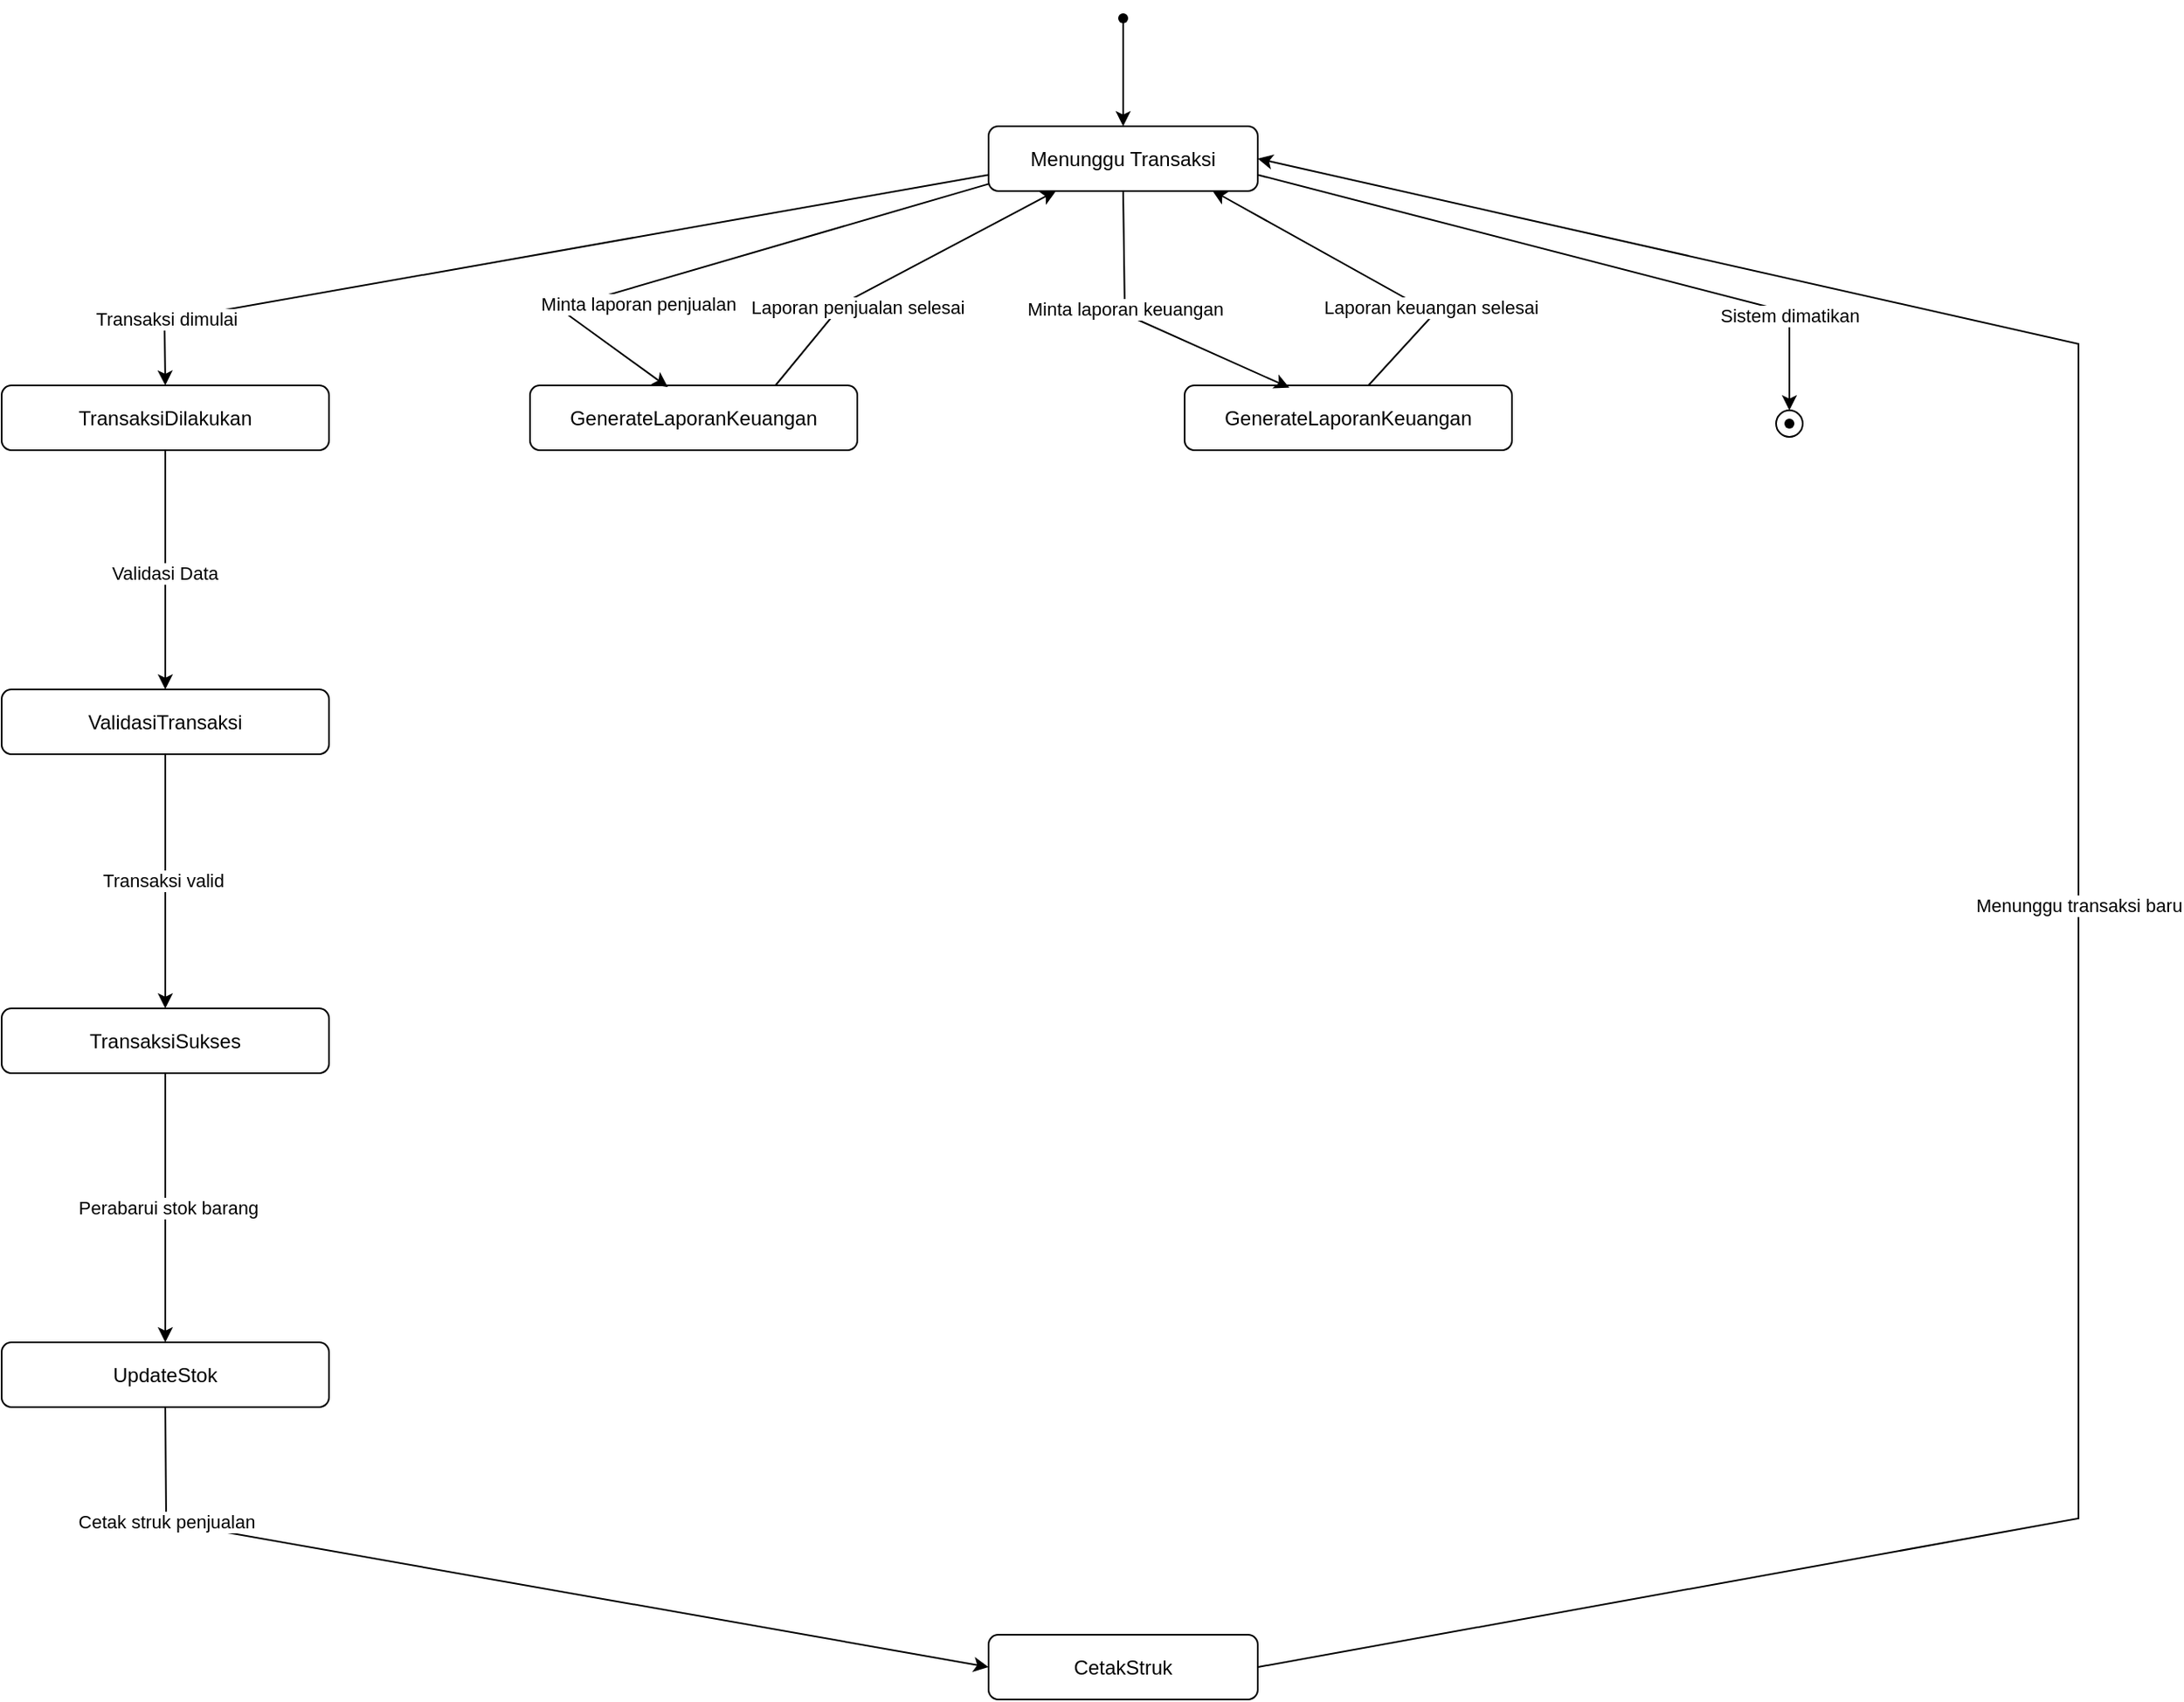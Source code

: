 <mxfile version="24.7.16">
  <diagram name="Page-1" id="Bgy1qjXCgIuyIe7ljCAq">
    <mxGraphModel grid="0" page="0" gridSize="10" guides="1" tooltips="1" connect="1" arrows="1" fold="1" pageScale="1" pageWidth="850" pageHeight="1100" math="0" shadow="0">
      <root>
        <mxCell id="0" />
        <mxCell id="1" parent="0" />
        <mxCell id="Oh6UbG2xffA5wc1852y8-1" value="Menunggu Transaksi" style="rounded=1;whiteSpace=wrap;html=1;" vertex="1" parent="1">
          <mxGeometry x="168" y="39" width="162" height="39" as="geometry" />
        </mxCell>
        <mxCell id="Oh6UbG2xffA5wc1852y8-2" value="GenerateLaporanKeuangan" style="rounded=1;whiteSpace=wrap;html=1;" vertex="1" parent="1">
          <mxGeometry x="286" y="195" width="197" height="39" as="geometry" />
        </mxCell>
        <mxCell id="Oh6UbG2xffA5wc1852y8-4" value="GenerateLaporanKeuangan" style="rounded=1;whiteSpace=wrap;html=1;" vertex="1" parent="1">
          <mxGeometry x="-108" y="195" width="197" height="39" as="geometry" />
        </mxCell>
        <mxCell id="Oh6UbG2xffA5wc1852y8-5" value="" style="endArrow=classic;html=1;rounded=0;entryX=0.25;entryY=1;entryDx=0;entryDy=0;exitX=0.75;exitY=0;exitDx=0;exitDy=0;" edge="1" parent="1" source="Oh6UbG2xffA5wc1852y8-4" target="Oh6UbG2xffA5wc1852y8-1">
          <mxGeometry width="50" height="50" relative="1" as="geometry">
            <mxPoint x="210" y="231" as="sourcePoint" />
            <mxPoint x="260" y="181" as="targetPoint" />
            <Array as="points">
              <mxPoint x="80" y="146" />
            </Array>
          </mxGeometry>
        </mxCell>
        <mxCell id="Oh6UbG2xffA5wc1852y8-8" value="Laporan penjualan selesai" style="edgeLabel;html=1;align=center;verticalAlign=middle;resizable=0;points=[];" connectable="0" vertex="1" parent="Oh6UbG2xffA5wc1852y8-5">
          <mxGeometry x="0.015" y="1" relative="1" as="geometry">
            <mxPoint x="-28" y="23" as="offset" />
          </mxGeometry>
        </mxCell>
        <mxCell id="Oh6UbG2xffA5wc1852y8-9" value="" style="endArrow=classic;html=1;rounded=0;entryX=0.32;entryY=0.034;entryDx=0;entryDy=0;entryPerimeter=0;exitX=0.5;exitY=1;exitDx=0;exitDy=0;" edge="1" parent="1" source="Oh6UbG2xffA5wc1852y8-1" target="Oh6UbG2xffA5wc1852y8-2">
          <mxGeometry width="50" height="50" relative="1" as="geometry">
            <mxPoint x="294" y="152" as="sourcePoint" />
            <mxPoint x="344" y="102" as="targetPoint" />
            <Array as="points">
              <mxPoint x="250" y="152" />
            </Array>
          </mxGeometry>
        </mxCell>
        <mxCell id="Oh6UbG2xffA5wc1852y8-10" value="Minta laporan keuangan" style="edgeLabel;html=1;align=center;verticalAlign=middle;resizable=0;points=[];" connectable="0" vertex="1" parent="Oh6UbG2xffA5wc1852y8-9">
          <mxGeometry x="-0.065" y="1" relative="1" as="geometry">
            <mxPoint x="-11" y="-7" as="offset" />
          </mxGeometry>
        </mxCell>
        <mxCell id="Oh6UbG2xffA5wc1852y8-12" value="" style="endArrow=classic;html=1;rounded=0;exitX=0.561;exitY=0.003;exitDx=0;exitDy=0;exitPerimeter=0;entryX=0.831;entryY=0.991;entryDx=0;entryDy=0;entryPerimeter=0;" edge="1" parent="1" source="Oh6UbG2xffA5wc1852y8-2" target="Oh6UbG2xffA5wc1852y8-1">
          <mxGeometry width="50" height="50" relative="1" as="geometry">
            <mxPoint x="339" y="132" as="sourcePoint" />
            <mxPoint x="303" y="80" as="targetPoint" />
            <Array as="points">
              <mxPoint x="436" y="152" />
            </Array>
          </mxGeometry>
        </mxCell>
        <mxCell id="Oh6UbG2xffA5wc1852y8-13" value="Laporan keuangan selesai" style="edgeLabel;html=1;align=center;verticalAlign=middle;resizable=0;points=[];" connectable="0" vertex="1" parent="Oh6UbG2xffA5wc1852y8-12">
          <mxGeometry x="0.453" y="-1" relative="1" as="geometry">
            <mxPoint x="80" y="43" as="offset" />
          </mxGeometry>
        </mxCell>
        <mxCell id="Oh6UbG2xffA5wc1852y8-14" value="" style="endArrow=classic;html=1;rounded=0;entryX=0.421;entryY=0.027;entryDx=0;entryDy=0;entryPerimeter=0;exitX=0.001;exitY=0.889;exitDx=0;exitDy=0;exitPerimeter=0;" edge="1" parent="1" source="Oh6UbG2xffA5wc1852y8-1" target="Oh6UbG2xffA5wc1852y8-4">
          <mxGeometry width="50" height="50" relative="1" as="geometry">
            <mxPoint x="39" y="142" as="sourcePoint" />
            <mxPoint x="89" y="92" as="targetPoint" />
            <Array as="points">
              <mxPoint x="-90" y="149" />
            </Array>
          </mxGeometry>
        </mxCell>
        <mxCell id="Oh6UbG2xffA5wc1852y8-15" value="Minta laporan penjualan" style="edgeLabel;html=1;align=center;verticalAlign=middle;resizable=0;points=[];" connectable="0" vertex="1" parent="Oh6UbG2xffA5wc1852y8-14">
          <mxGeometry x="0.322" y="1" relative="1" as="geometry">
            <mxPoint x="10" y="6" as="offset" />
          </mxGeometry>
        </mxCell>
        <mxCell id="Oh6UbG2xffA5wc1852y8-16" value="TransaksiDilakukan" style="rounded=1;whiteSpace=wrap;html=1;" vertex="1" parent="1">
          <mxGeometry x="-426" y="195" width="197" height="39" as="geometry" />
        </mxCell>
        <mxCell id="Oh6UbG2xffA5wc1852y8-17" value="ValidasiTransaksi" style="rounded=1;whiteSpace=wrap;html=1;" vertex="1" parent="1">
          <mxGeometry x="-426" y="378" width="197" height="39" as="geometry" />
        </mxCell>
        <mxCell id="Oh6UbG2xffA5wc1852y8-18" value="TransaksiSukses" style="rounded=1;whiteSpace=wrap;html=1;" vertex="1" parent="1">
          <mxGeometry x="-426" y="570" width="197" height="39" as="geometry" />
        </mxCell>
        <mxCell id="Oh6UbG2xffA5wc1852y8-19" value="UpdateStok" style="rounded=1;whiteSpace=wrap;html=1;" vertex="1" parent="1">
          <mxGeometry x="-426" y="771" width="197" height="39" as="geometry" />
        </mxCell>
        <mxCell id="Oh6UbG2xffA5wc1852y8-20" value="" style="endArrow=classic;html=1;rounded=0;exitX=0.5;exitY=1;exitDx=0;exitDy=0;entryX=0.5;entryY=0;entryDx=0;entryDy=0;" edge="1" parent="1" source="Oh6UbG2xffA5wc1852y8-17" target="Oh6UbG2xffA5wc1852y8-18">
          <mxGeometry width="50" height="50" relative="1" as="geometry">
            <mxPoint x="-359" y="544" as="sourcePoint" />
            <mxPoint x="-309" y="494" as="targetPoint" />
          </mxGeometry>
        </mxCell>
        <mxCell id="Oh6UbG2xffA5wc1852y8-26" value="Transaksi valid" style="edgeLabel;html=1;align=center;verticalAlign=middle;resizable=0;points=[];" connectable="0" vertex="1" parent="Oh6UbG2xffA5wc1852y8-20">
          <mxGeometry x="-0.006" y="-2" relative="1" as="geometry">
            <mxPoint as="offset" />
          </mxGeometry>
        </mxCell>
        <mxCell id="Oh6UbG2xffA5wc1852y8-21" value="" style="endArrow=classic;html=1;rounded=0;entryX=0.5;entryY=0;entryDx=0;entryDy=0;exitX=0.5;exitY=1;exitDx=0;exitDy=0;" edge="1" parent="1" source="Oh6UbG2xffA5wc1852y8-16" target="Oh6UbG2xffA5wc1852y8-17">
          <mxGeometry width="50" height="50" relative="1" as="geometry">
            <mxPoint x="-359" y="479" as="sourcePoint" />
            <mxPoint x="-309" y="429" as="targetPoint" />
          </mxGeometry>
        </mxCell>
        <mxCell id="Oh6UbG2xffA5wc1852y8-25" value="Validasi Data" style="edgeLabel;html=1;align=center;verticalAlign=middle;resizable=0;points=[];" connectable="0" vertex="1" parent="Oh6UbG2xffA5wc1852y8-21">
          <mxGeometry x="0.028" y="-1" relative="1" as="geometry">
            <mxPoint as="offset" />
          </mxGeometry>
        </mxCell>
        <mxCell id="Oh6UbG2xffA5wc1852y8-22" value="" style="endArrow=classic;html=1;rounded=0;entryX=0.5;entryY=0;entryDx=0;entryDy=0;exitX=0.5;exitY=1;exitDx=0;exitDy=0;" edge="1" parent="1" source="Oh6UbG2xffA5wc1852y8-18" target="Oh6UbG2xffA5wc1852y8-19">
          <mxGeometry width="50" height="50" relative="1" as="geometry">
            <mxPoint x="-359" y="616" as="sourcePoint" />
            <mxPoint x="-309" y="566" as="targetPoint" />
          </mxGeometry>
        </mxCell>
        <mxCell id="Oh6UbG2xffA5wc1852y8-27" value="Perabarui stok barang" style="edgeLabel;html=1;align=center;verticalAlign=middle;resizable=0;points=[];" connectable="0" vertex="1" parent="Oh6UbG2xffA5wc1852y8-22">
          <mxGeometry x="-0.002" y="1" relative="1" as="geometry">
            <mxPoint as="offset" />
          </mxGeometry>
        </mxCell>
        <mxCell id="Oh6UbG2xffA5wc1852y8-23" value="" style="endArrow=classic;html=1;rounded=0;entryX=0.5;entryY=0;entryDx=0;entryDy=0;exitX=0;exitY=0.75;exitDx=0;exitDy=0;" edge="1" parent="1" source="Oh6UbG2xffA5wc1852y8-1" target="Oh6UbG2xffA5wc1852y8-16">
          <mxGeometry width="50" height="50" relative="1" as="geometry">
            <mxPoint x="-72" y="297" as="sourcePoint" />
            <mxPoint x="-22" y="247" as="targetPoint" />
            <Array as="points">
              <mxPoint x="-328" y="156" />
            </Array>
          </mxGeometry>
        </mxCell>
        <mxCell id="Oh6UbG2xffA5wc1852y8-24" value="Transaksi dimulai" style="edgeLabel;html=1;align=center;verticalAlign=middle;resizable=0;points=[];" connectable="0" vertex="1" parent="Oh6UbG2xffA5wc1852y8-23">
          <mxGeometry x="0.692" relative="1" as="geometry">
            <mxPoint x="-43" y="7" as="offset" />
          </mxGeometry>
        </mxCell>
        <mxCell id="Oh6UbG2xffA5wc1852y8-28" value="" style="endArrow=classic;html=1;rounded=0;exitX=1;exitY=0.75;exitDx=0;exitDy=0;" edge="1" parent="1" source="Oh6UbG2xffA5wc1852y8-1">
          <mxGeometry width="50" height="50" relative="1" as="geometry">
            <mxPoint x="432" y="246" as="sourcePoint" />
            <mxPoint x="650" y="210" as="targetPoint" />
            <Array as="points">
              <mxPoint x="650" y="151" />
            </Array>
          </mxGeometry>
        </mxCell>
        <mxCell id="Oh6UbG2xffA5wc1852y8-33" value="Sistem dimatikan" style="edgeLabel;html=1;align=center;verticalAlign=middle;resizable=0;points=[];" connectable="0" vertex="1" parent="Oh6UbG2xffA5wc1852y8-28">
          <mxGeometry x="0.489" y="4" relative="1" as="geometry">
            <mxPoint x="38" y="16" as="offset" />
          </mxGeometry>
        </mxCell>
        <mxCell id="Oh6UbG2xffA5wc1852y8-31" value="" style="ellipse;whiteSpace=wrap;html=1;aspect=fixed;" vertex="1" parent="1">
          <mxGeometry x="642" y="210" width="16" height="16" as="geometry" />
        </mxCell>
        <mxCell id="Oh6UbG2xffA5wc1852y8-32" value="" style="shape=waypoint;sketch=0;fillStyle=solid;size=6;pointerEvents=1;points=[];fillColor=none;resizable=0;rotatable=0;perimeter=centerPerimeter;snapToPoint=1;" vertex="1" parent="1">
          <mxGeometry x="640" y="208" width="20" height="20" as="geometry" />
        </mxCell>
        <mxCell id="Oh6UbG2xffA5wc1852y8-34" value="CetakStruk" style="rounded=1;whiteSpace=wrap;html=1;" vertex="1" parent="1">
          <mxGeometry x="168" y="947" width="162" height="39" as="geometry" />
        </mxCell>
        <mxCell id="Oh6UbG2xffA5wc1852y8-35" value="" style="endArrow=classic;html=1;rounded=0;exitX=0.5;exitY=1;exitDx=0;exitDy=0;entryX=0;entryY=0.5;entryDx=0;entryDy=0;" edge="1" parent="1" source="Oh6UbG2xffA5wc1852y8-19" target="Oh6UbG2xffA5wc1852y8-34">
          <mxGeometry width="50" height="50" relative="1" as="geometry">
            <mxPoint x="185" y="594" as="sourcePoint" />
            <mxPoint x="235" y="544" as="targetPoint" />
            <Array as="points">
              <mxPoint x="-327" y="879" />
            </Array>
          </mxGeometry>
        </mxCell>
        <mxCell id="Oh6UbG2xffA5wc1852y8-36" value="Cetak struk penjualan" style="edgeLabel;html=1;align=center;verticalAlign=middle;resizable=0;points=[];" connectable="0" vertex="1" parent="Oh6UbG2xffA5wc1852y8-35">
          <mxGeometry x="-0.607" y="2" relative="1" as="geometry">
            <mxPoint x="-43" y="-6" as="offset" />
          </mxGeometry>
        </mxCell>
        <mxCell id="Oh6UbG2xffA5wc1852y8-39" value="" style="endArrow=classic;html=1;rounded=0;entryX=1;entryY=0.5;entryDx=0;entryDy=0;exitX=1;exitY=0.5;exitDx=0;exitDy=0;" edge="1" parent="1" source="Oh6UbG2xffA5wc1852y8-34" target="Oh6UbG2xffA5wc1852y8-1">
          <mxGeometry width="50" height="50" relative="1" as="geometry">
            <mxPoint x="330" y="996" as="sourcePoint" />
            <mxPoint x="330" y="88.0" as="targetPoint" />
            <Array as="points">
              <mxPoint x="824" y="877" />
              <mxPoint x="824" y="536" />
              <mxPoint x="824" y="170" />
            </Array>
          </mxGeometry>
        </mxCell>
        <mxCell id="Oh6UbG2xffA5wc1852y8-40" value="Menunggu transaksi baru" style="edgeLabel;html=1;align=center;verticalAlign=middle;resizable=0;points=[];" connectable="0" vertex="1" parent="Oh6UbG2xffA5wc1852y8-39">
          <mxGeometry x="0.045" y="1" relative="1" as="geometry">
            <mxPoint x="1" y="25" as="offset" />
          </mxGeometry>
        </mxCell>
        <mxCell id="Oh6UbG2xffA5wc1852y8-41" value="" style="shape=waypoint;sketch=0;fillStyle=solid;size=6;pointerEvents=1;points=[];fillColor=none;resizable=0;rotatable=0;perimeter=centerPerimeter;snapToPoint=1;" vertex="1" parent="1">
          <mxGeometry x="239" y="-36" width="20" height="20" as="geometry" />
        </mxCell>
        <mxCell id="Oh6UbG2xffA5wc1852y8-42" value="" style="endArrow=classic;html=1;rounded=0;exitX=0.353;exitY=0.852;exitDx=0;exitDy=0;exitPerimeter=0;entryX=0.5;entryY=0;entryDx=0;entryDy=0;" edge="1" parent="1" source="Oh6UbG2xffA5wc1852y8-41" target="Oh6UbG2xffA5wc1852y8-1">
          <mxGeometry width="50" height="50" relative="1" as="geometry">
            <mxPoint x="284" y="12" as="sourcePoint" />
            <mxPoint x="334" y="-38" as="targetPoint" />
          </mxGeometry>
        </mxCell>
      </root>
    </mxGraphModel>
  </diagram>
</mxfile>
